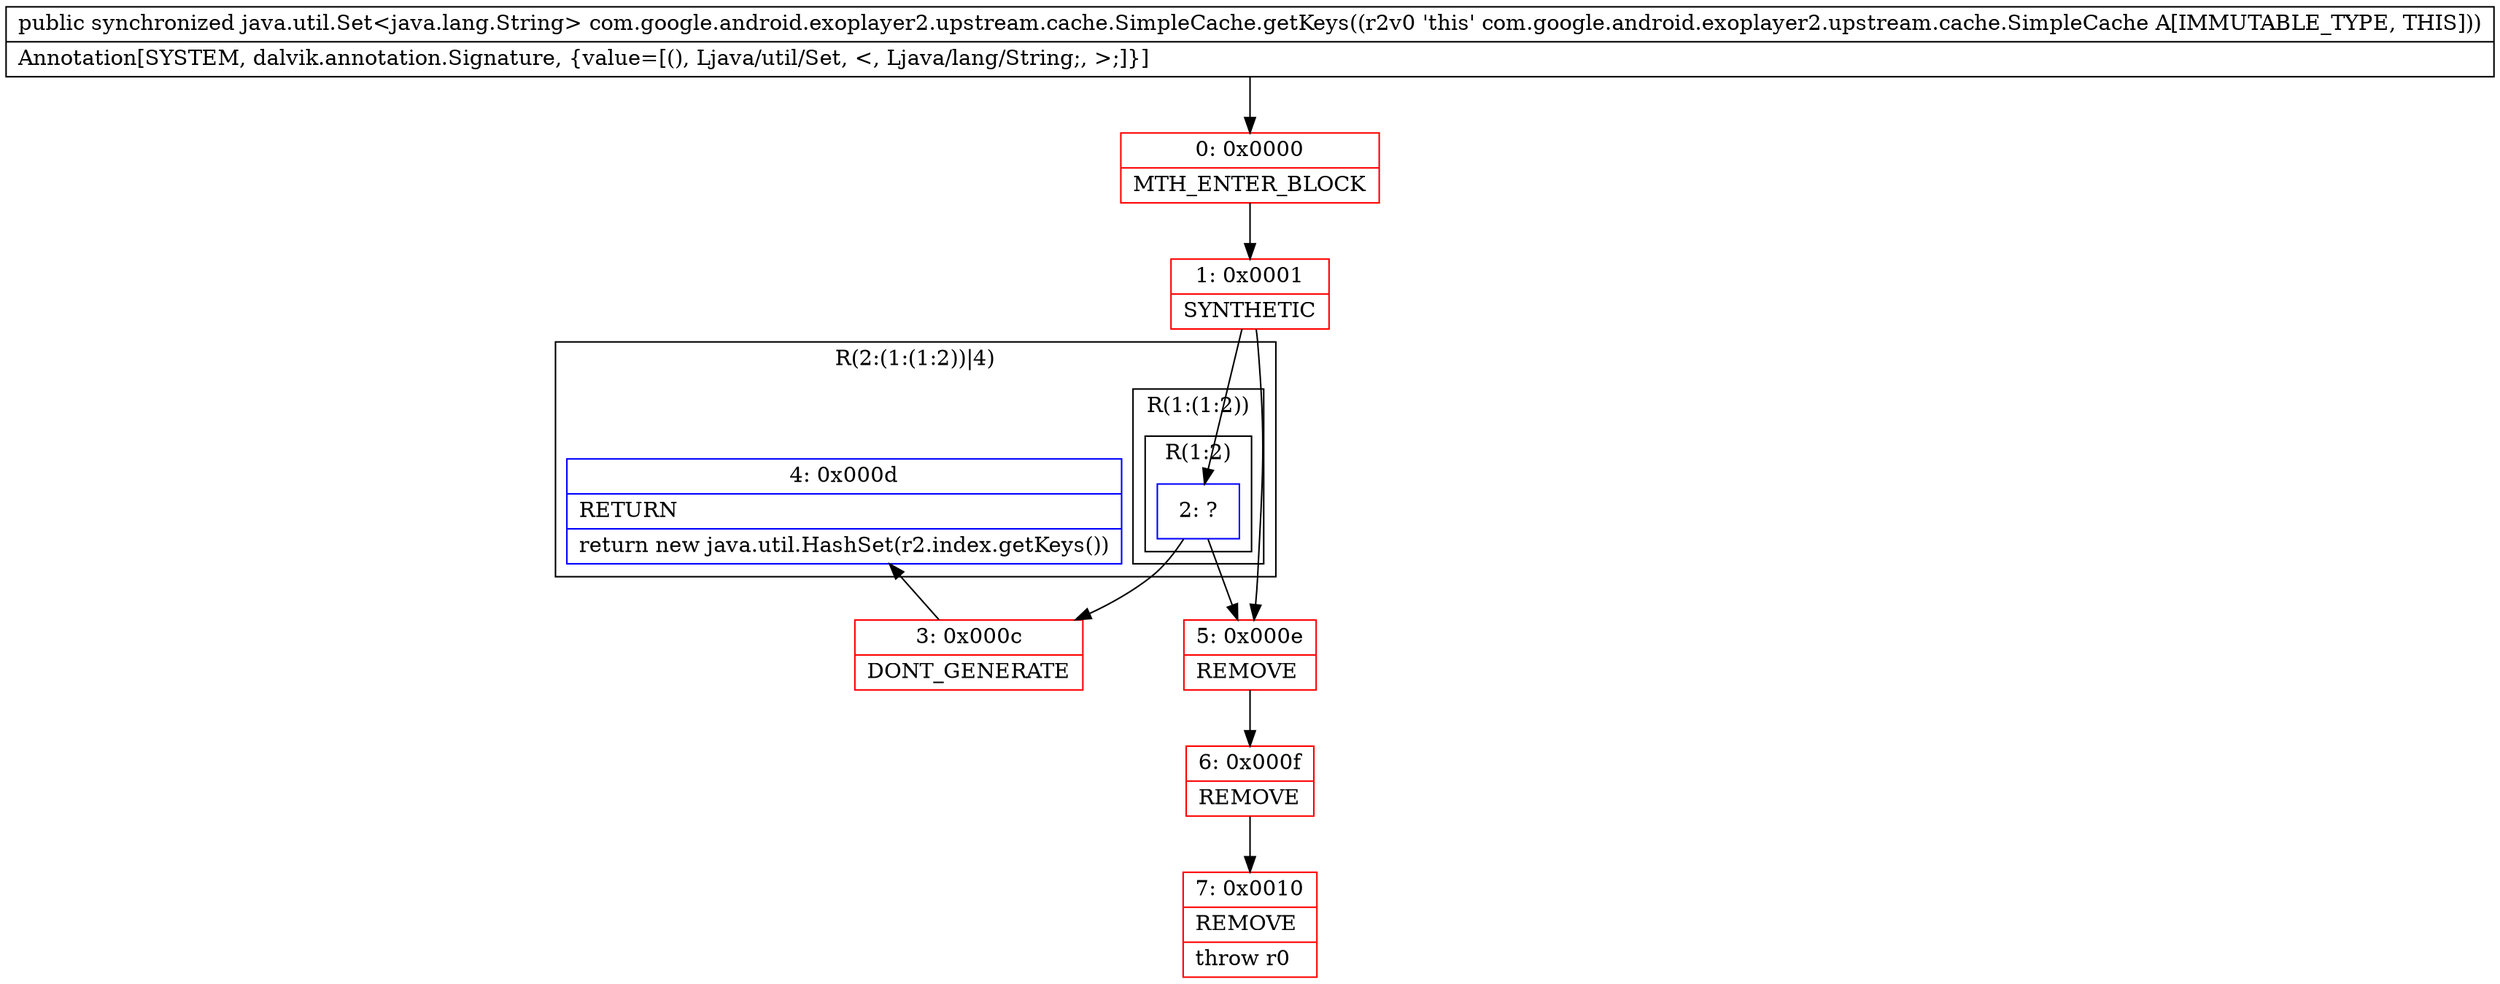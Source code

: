 digraph "CFG forcom.google.android.exoplayer2.upstream.cache.SimpleCache.getKeys()Ljava\/util\/Set;" {
subgraph cluster_Region_1903409356 {
label = "R(2:(1:(1:2))|4)";
node [shape=record,color=blue];
subgraph cluster_Region_256521395 {
label = "R(1:(1:2))";
node [shape=record,color=blue];
subgraph cluster_Region_2138437950 {
label = "R(1:2)";
node [shape=record,color=blue];
Node_2 [shape=record,label="{2\:\ ?}"];
}
}
Node_4 [shape=record,label="{4\:\ 0x000d|RETURN\l|return new java.util.HashSet(r2.index.getKeys())\l}"];
}
Node_0 [shape=record,color=red,label="{0\:\ 0x0000|MTH_ENTER_BLOCK\l}"];
Node_1 [shape=record,color=red,label="{1\:\ 0x0001|SYNTHETIC\l}"];
Node_3 [shape=record,color=red,label="{3\:\ 0x000c|DONT_GENERATE\l}"];
Node_5 [shape=record,color=red,label="{5\:\ 0x000e|REMOVE\l}"];
Node_6 [shape=record,color=red,label="{6\:\ 0x000f|REMOVE\l}"];
Node_7 [shape=record,color=red,label="{7\:\ 0x0010|REMOVE\l|throw r0\l}"];
MethodNode[shape=record,label="{public synchronized java.util.Set\<java.lang.String\> com.google.android.exoplayer2.upstream.cache.SimpleCache.getKeys((r2v0 'this' com.google.android.exoplayer2.upstream.cache.SimpleCache A[IMMUTABLE_TYPE, THIS]))  | Annotation[SYSTEM, dalvik.annotation.Signature, \{value=[(), Ljava\/util\/Set, \<, Ljava\/lang\/String;, \>;]\}]\l}"];
MethodNode -> Node_0;
Node_2 -> Node_3;
Node_2 -> Node_5;
Node_0 -> Node_1;
Node_1 -> Node_2;
Node_1 -> Node_5;
Node_3 -> Node_4;
Node_5 -> Node_6;
Node_6 -> Node_7;
}

